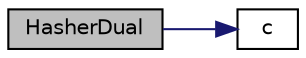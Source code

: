 digraph "HasherDual"
{
  bgcolor="transparent";
  edge [fontname="Helvetica",fontsize="10",labelfontname="Helvetica",labelfontsize="10"];
  node [fontname="Helvetica",fontsize="10",shape=record];
  rankdir="LR";
  Node1 [label="HasherDual",height=0.2,width=0.4,color="black", fillcolor="grey75", style="filled" fontcolor="black"];
  Node1 -> Node2 [color="midnightblue",fontsize="10",style="solid",fontname="Helvetica"];
  Node2 [label="c",height=0.2,width=0.4,color="black",URL="$PDRFoam_2bEqn_8H.html#a8dab7e96d4b85810ba0c8217fad6f741"];
}
